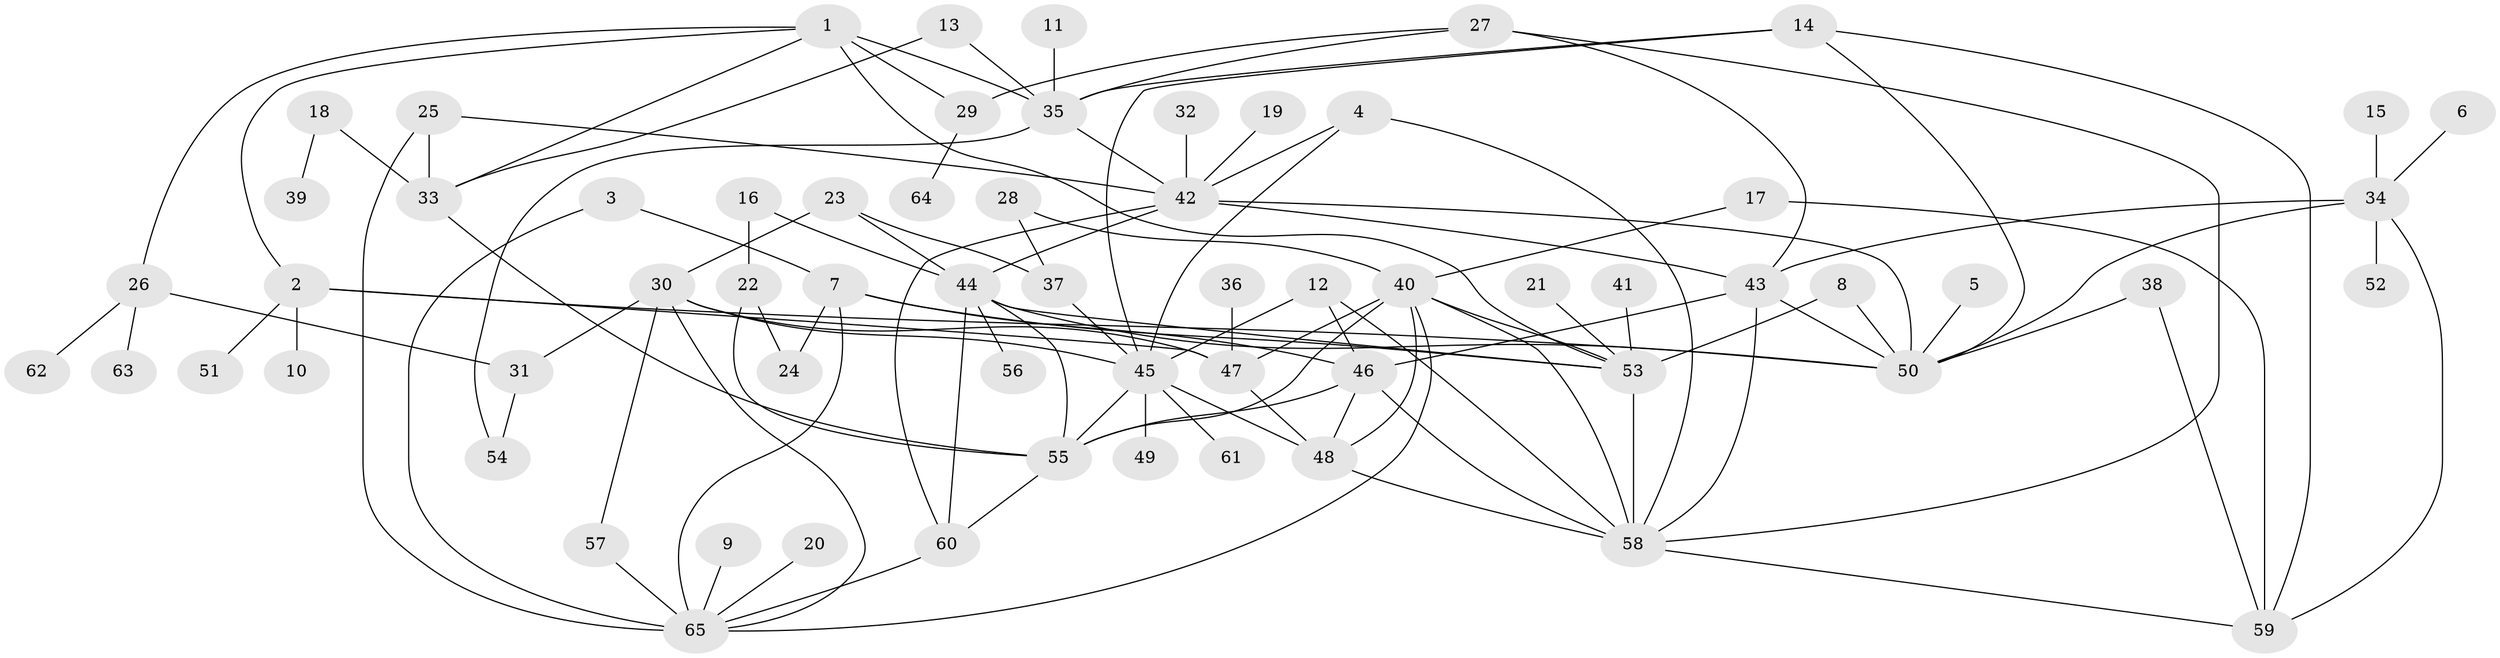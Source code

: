 // original degree distribution, {4: 0.1, 6: 0.038461538461538464, 5: 0.05384615384615385, 3: 0.27692307692307694, 8: 0.015384615384615385, 9: 0.015384615384615385, 7: 0.007692307692307693, 2: 0.27692307692307694, 1: 0.2153846153846154}
// Generated by graph-tools (version 1.1) at 2025/49/03/09/25 03:49:23]
// undirected, 65 vertices, 113 edges
graph export_dot {
graph [start="1"]
  node [color=gray90,style=filled];
  1;
  2;
  3;
  4;
  5;
  6;
  7;
  8;
  9;
  10;
  11;
  12;
  13;
  14;
  15;
  16;
  17;
  18;
  19;
  20;
  21;
  22;
  23;
  24;
  25;
  26;
  27;
  28;
  29;
  30;
  31;
  32;
  33;
  34;
  35;
  36;
  37;
  38;
  39;
  40;
  41;
  42;
  43;
  44;
  45;
  46;
  47;
  48;
  49;
  50;
  51;
  52;
  53;
  54;
  55;
  56;
  57;
  58;
  59;
  60;
  61;
  62;
  63;
  64;
  65;
  1 -- 2 [weight=1.0];
  1 -- 26 [weight=1.0];
  1 -- 29 [weight=1.0];
  1 -- 33 [weight=1.0];
  1 -- 35 [weight=1.0];
  1 -- 53 [weight=1.0];
  2 -- 10 [weight=1.0];
  2 -- 47 [weight=1.0];
  2 -- 50 [weight=1.0];
  2 -- 51 [weight=1.0];
  3 -- 7 [weight=1.0];
  3 -- 65 [weight=1.0];
  4 -- 42 [weight=1.0];
  4 -- 45 [weight=1.0];
  4 -- 58 [weight=1.0];
  5 -- 50 [weight=1.0];
  6 -- 34 [weight=1.0];
  7 -- 24 [weight=1.0];
  7 -- 46 [weight=1.0];
  7 -- 53 [weight=1.0];
  7 -- 65 [weight=1.0];
  8 -- 50 [weight=1.0];
  8 -- 53 [weight=1.0];
  9 -- 65 [weight=1.0];
  11 -- 35 [weight=1.0];
  12 -- 45 [weight=1.0];
  12 -- 46 [weight=1.0];
  12 -- 58 [weight=1.0];
  13 -- 33 [weight=1.0];
  13 -- 35 [weight=1.0];
  14 -- 35 [weight=1.0];
  14 -- 45 [weight=1.0];
  14 -- 50 [weight=1.0];
  14 -- 59 [weight=1.0];
  15 -- 34 [weight=1.0];
  16 -- 22 [weight=1.0];
  16 -- 44 [weight=1.0];
  17 -- 40 [weight=1.0];
  17 -- 59 [weight=1.0];
  18 -- 33 [weight=1.0];
  18 -- 39 [weight=1.0];
  19 -- 42 [weight=1.0];
  20 -- 65 [weight=1.0];
  21 -- 53 [weight=2.0];
  22 -- 24 [weight=1.0];
  22 -- 55 [weight=1.0];
  23 -- 30 [weight=1.0];
  23 -- 37 [weight=1.0];
  23 -- 44 [weight=1.0];
  25 -- 33 [weight=1.0];
  25 -- 42 [weight=1.0];
  25 -- 65 [weight=1.0];
  26 -- 31 [weight=1.0];
  26 -- 62 [weight=1.0];
  26 -- 63 [weight=1.0];
  27 -- 29 [weight=1.0];
  27 -- 35 [weight=1.0];
  27 -- 43 [weight=1.0];
  27 -- 58 [weight=1.0];
  28 -- 37 [weight=1.0];
  28 -- 40 [weight=1.0];
  29 -- 64 [weight=1.0];
  30 -- 31 [weight=1.0];
  30 -- 45 [weight=1.0];
  30 -- 47 [weight=1.0];
  30 -- 57 [weight=1.0];
  30 -- 65 [weight=1.0];
  31 -- 54 [weight=1.0];
  32 -- 42 [weight=1.0];
  33 -- 55 [weight=1.0];
  34 -- 43 [weight=1.0];
  34 -- 50 [weight=1.0];
  34 -- 52 [weight=1.0];
  34 -- 59 [weight=1.0];
  35 -- 42 [weight=1.0];
  35 -- 54 [weight=1.0];
  36 -- 47 [weight=1.0];
  37 -- 45 [weight=1.0];
  38 -- 50 [weight=1.0];
  38 -- 59 [weight=1.0];
  40 -- 47 [weight=1.0];
  40 -- 48 [weight=1.0];
  40 -- 53 [weight=1.0];
  40 -- 55 [weight=1.0];
  40 -- 58 [weight=1.0];
  40 -- 65 [weight=1.0];
  41 -- 53 [weight=1.0];
  42 -- 43 [weight=1.0];
  42 -- 44 [weight=1.0];
  42 -- 50 [weight=1.0];
  42 -- 60 [weight=1.0];
  43 -- 46 [weight=1.0];
  43 -- 50 [weight=1.0];
  43 -- 58 [weight=1.0];
  44 -- 50 [weight=1.0];
  44 -- 53 [weight=1.0];
  44 -- 55 [weight=1.0];
  44 -- 56 [weight=1.0];
  44 -- 60 [weight=1.0];
  45 -- 48 [weight=1.0];
  45 -- 49 [weight=1.0];
  45 -- 55 [weight=1.0];
  45 -- 61 [weight=1.0];
  46 -- 48 [weight=1.0];
  46 -- 55 [weight=1.0];
  46 -- 58 [weight=1.0];
  47 -- 48 [weight=2.0];
  48 -- 58 [weight=1.0];
  53 -- 58 [weight=1.0];
  55 -- 60 [weight=1.0];
  57 -- 65 [weight=2.0];
  58 -- 59 [weight=1.0];
  60 -- 65 [weight=1.0];
}
